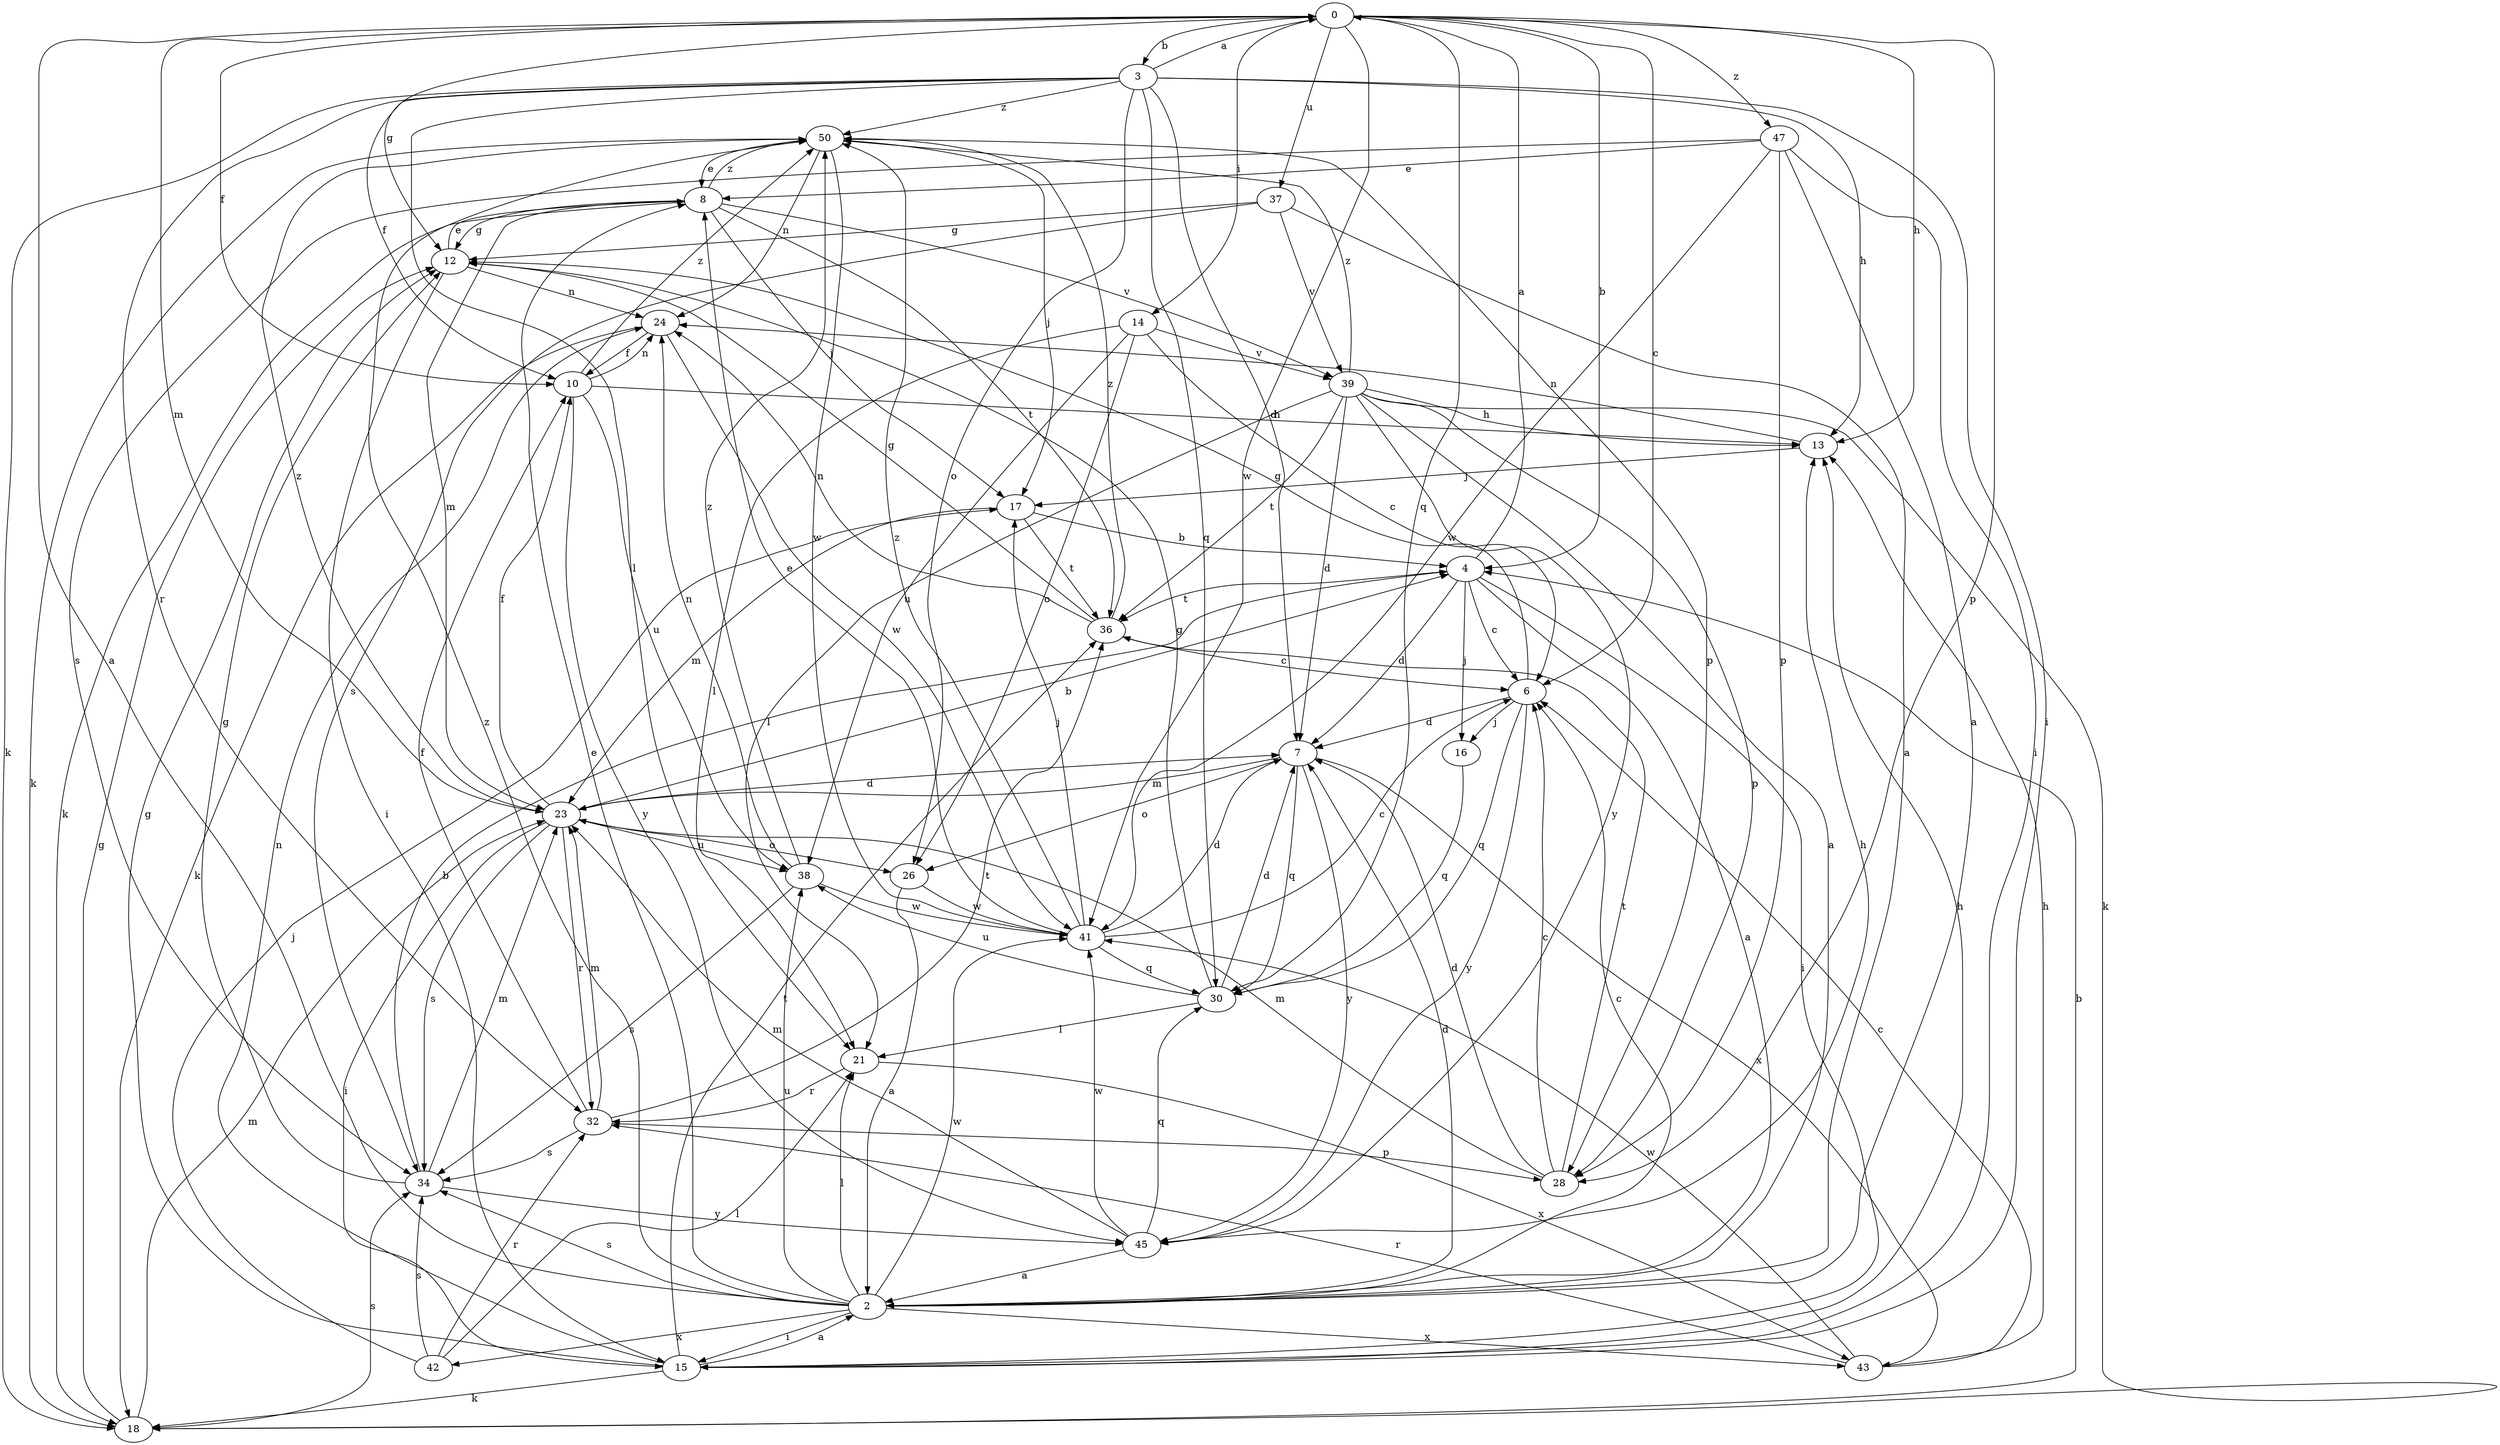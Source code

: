 strict digraph  {
0;
2;
3;
4;
6;
7;
8;
10;
12;
13;
14;
15;
16;
17;
18;
21;
23;
24;
26;
28;
30;
32;
34;
36;
37;
38;
39;
41;
42;
43;
45;
47;
50;
0 -> 3  [label=b];
0 -> 4  [label=b];
0 -> 6  [label=c];
0 -> 10  [label=f];
0 -> 12  [label=g];
0 -> 13  [label=h];
0 -> 14  [label=i];
0 -> 23  [label=m];
0 -> 28  [label=p];
0 -> 30  [label=q];
0 -> 37  [label=u];
0 -> 41  [label=w];
0 -> 47  [label=z];
2 -> 0  [label=a];
2 -> 6  [label=c];
2 -> 7  [label=d];
2 -> 8  [label=e];
2 -> 15  [label=i];
2 -> 21  [label=l];
2 -> 34  [label=s];
2 -> 38  [label=u];
2 -> 41  [label=w];
2 -> 42  [label=x];
2 -> 43  [label=x];
2 -> 50  [label=z];
3 -> 0  [label=a];
3 -> 7  [label=d];
3 -> 10  [label=f];
3 -> 13  [label=h];
3 -> 15  [label=i];
3 -> 18  [label=k];
3 -> 21  [label=l];
3 -> 26  [label=o];
3 -> 30  [label=q];
3 -> 32  [label=r];
3 -> 50  [label=z];
4 -> 0  [label=a];
4 -> 2  [label=a];
4 -> 6  [label=c];
4 -> 7  [label=d];
4 -> 15  [label=i];
4 -> 16  [label=j];
4 -> 36  [label=t];
6 -> 7  [label=d];
6 -> 12  [label=g];
6 -> 16  [label=j];
6 -> 30  [label=q];
6 -> 45  [label=y];
7 -> 23  [label=m];
7 -> 26  [label=o];
7 -> 30  [label=q];
7 -> 43  [label=x];
7 -> 45  [label=y];
8 -> 12  [label=g];
8 -> 17  [label=j];
8 -> 18  [label=k];
8 -> 23  [label=m];
8 -> 36  [label=t];
8 -> 39  [label=v];
8 -> 50  [label=z];
10 -> 13  [label=h];
10 -> 24  [label=n];
10 -> 38  [label=u];
10 -> 45  [label=y];
10 -> 50  [label=z];
12 -> 8  [label=e];
12 -> 15  [label=i];
12 -> 24  [label=n];
13 -> 17  [label=j];
13 -> 24  [label=n];
14 -> 6  [label=c];
14 -> 21  [label=l];
14 -> 26  [label=o];
14 -> 38  [label=u];
14 -> 39  [label=v];
15 -> 2  [label=a];
15 -> 12  [label=g];
15 -> 13  [label=h];
15 -> 18  [label=k];
15 -> 24  [label=n];
15 -> 36  [label=t];
16 -> 30  [label=q];
17 -> 4  [label=b];
17 -> 23  [label=m];
17 -> 36  [label=t];
18 -> 4  [label=b];
18 -> 12  [label=g];
18 -> 23  [label=m];
18 -> 34  [label=s];
21 -> 32  [label=r];
21 -> 43  [label=x];
23 -> 4  [label=b];
23 -> 7  [label=d];
23 -> 10  [label=f];
23 -> 15  [label=i];
23 -> 26  [label=o];
23 -> 32  [label=r];
23 -> 34  [label=s];
23 -> 38  [label=u];
23 -> 50  [label=z];
24 -> 10  [label=f];
24 -> 18  [label=k];
24 -> 41  [label=w];
26 -> 2  [label=a];
26 -> 41  [label=w];
28 -> 6  [label=c];
28 -> 7  [label=d];
28 -> 23  [label=m];
28 -> 36  [label=t];
30 -> 7  [label=d];
30 -> 12  [label=g];
30 -> 21  [label=l];
30 -> 38  [label=u];
32 -> 10  [label=f];
32 -> 23  [label=m];
32 -> 28  [label=p];
32 -> 34  [label=s];
32 -> 36  [label=t];
34 -> 4  [label=b];
34 -> 12  [label=g];
34 -> 23  [label=m];
34 -> 45  [label=y];
36 -> 6  [label=c];
36 -> 12  [label=g];
36 -> 24  [label=n];
36 -> 50  [label=z];
37 -> 2  [label=a];
37 -> 12  [label=g];
37 -> 34  [label=s];
37 -> 39  [label=v];
38 -> 24  [label=n];
38 -> 34  [label=s];
38 -> 41  [label=w];
38 -> 50  [label=z];
39 -> 2  [label=a];
39 -> 7  [label=d];
39 -> 13  [label=h];
39 -> 18  [label=k];
39 -> 21  [label=l];
39 -> 28  [label=p];
39 -> 36  [label=t];
39 -> 45  [label=y];
39 -> 50  [label=z];
41 -> 6  [label=c];
41 -> 7  [label=d];
41 -> 8  [label=e];
41 -> 17  [label=j];
41 -> 30  [label=q];
41 -> 50  [label=z];
42 -> 17  [label=j];
42 -> 21  [label=l];
42 -> 32  [label=r];
42 -> 34  [label=s];
43 -> 6  [label=c];
43 -> 13  [label=h];
43 -> 32  [label=r];
43 -> 41  [label=w];
45 -> 2  [label=a];
45 -> 13  [label=h];
45 -> 23  [label=m];
45 -> 30  [label=q];
45 -> 41  [label=w];
47 -> 2  [label=a];
47 -> 8  [label=e];
47 -> 15  [label=i];
47 -> 28  [label=p];
47 -> 34  [label=s];
47 -> 41  [label=w];
50 -> 8  [label=e];
50 -> 17  [label=j];
50 -> 18  [label=k];
50 -> 24  [label=n];
50 -> 28  [label=p];
50 -> 41  [label=w];
}
